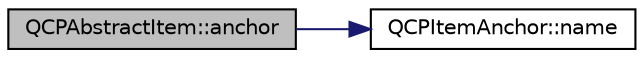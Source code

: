 digraph "QCPAbstractItem::anchor"
{
 // LATEX_PDF_SIZE
  edge [fontname="Helvetica",fontsize="10",labelfontname="Helvetica",labelfontsize="10"];
  node [fontname="Helvetica",fontsize="10",shape=record];
  rankdir="LR";
  Node1 [label="QCPAbstractItem::anchor",height=0.2,width=0.4,color="black", fillcolor="grey75", style="filled", fontcolor="black",tooltip=" "];
  Node1 -> Node2 [color="midnightblue",fontsize="10",style="solid",fontname="Helvetica"];
  Node2 [label="QCPItemAnchor::name",height=0.2,width=0.4,color="black", fillcolor="white", style="filled",URL="$classQCPItemAnchor.html#aad37cdf5a3f63428f61be739014e212e",tooltip=" "];
}
